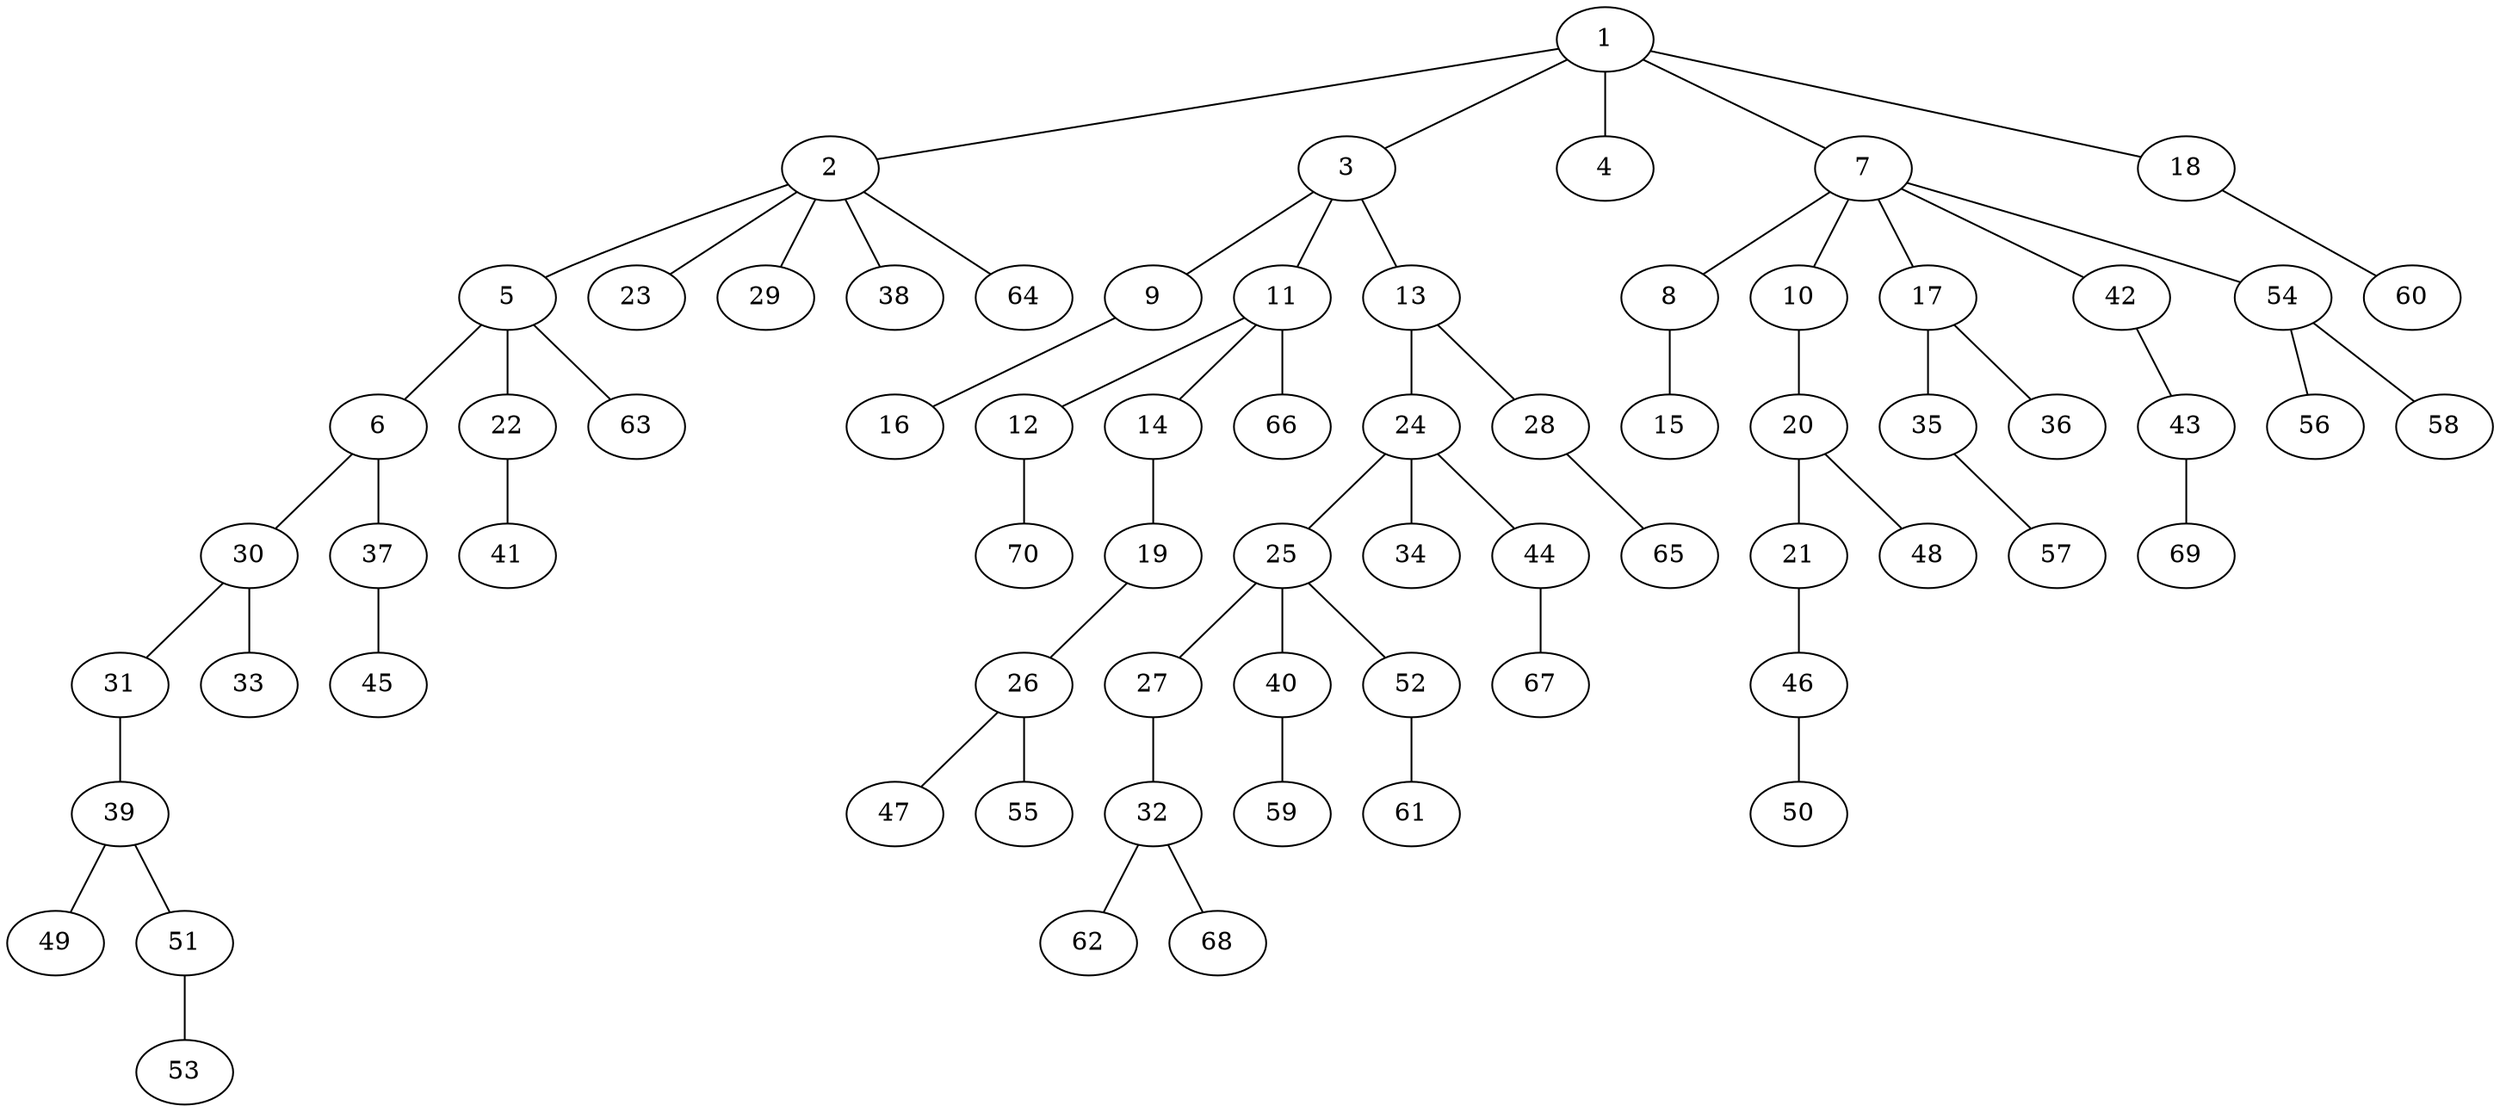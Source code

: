 graph graphname {1--2
1--3
1--4
1--7
1--18
2--5
2--23
2--29
2--38
2--64
3--9
3--11
3--13
5--6
5--22
5--63
6--30
6--37
7--8
7--10
7--17
7--42
7--54
8--15
9--16
10--20
11--12
11--14
11--66
12--70
13--24
13--28
14--19
17--35
17--36
18--60
19--26
20--21
20--48
21--46
22--41
24--25
24--34
24--44
25--27
25--40
25--52
26--47
26--55
27--32
28--65
30--31
30--33
31--39
32--62
32--68
35--57
37--45
39--49
39--51
40--59
42--43
43--69
44--67
46--50
51--53
52--61
54--56
54--58
}